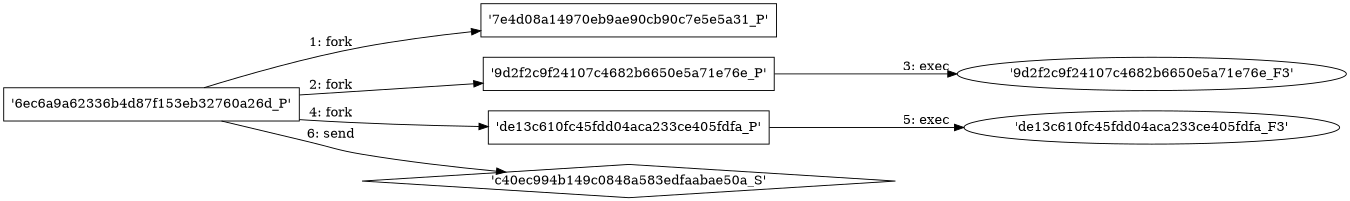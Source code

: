 digraph "D:\Learning\Paper\apt\基于CTI的攻击预警\Dataset\攻击图\ASGfromALLCTI\Threat Source newsletter (Oct. 10, 2019).dot" {
rankdir="LR"
size="9"
fixedsize="false"
splines="true"
nodesep=0.3
ranksep=0
fontsize=10
overlap="scalexy"
engine= "neato"
	"'6ec6a9a62336b4d87f153eb32760a26d_P'" [node_type=Process shape=box]
	"'7e4d08a14970eb9ae90cb90c7e5e5a31_P'" [node_type=Process shape=box]
	"'6ec6a9a62336b4d87f153eb32760a26d_P'" -> "'7e4d08a14970eb9ae90cb90c7e5e5a31_P'" [label="1: fork"]
	"'6ec6a9a62336b4d87f153eb32760a26d_P'" [node_type=Process shape=box]
	"'9d2f2c9f24107c4682b6650e5a71e76e_P'" [node_type=Process shape=box]
	"'6ec6a9a62336b4d87f153eb32760a26d_P'" -> "'9d2f2c9f24107c4682b6650e5a71e76e_P'" [label="2: fork"]
	"'9d2f2c9f24107c4682b6650e5a71e76e_P'" [node_type=Process shape=box]
	"'9d2f2c9f24107c4682b6650e5a71e76e_F3'" [node_type=File shape=ellipse]
	"'9d2f2c9f24107c4682b6650e5a71e76e_P'" -> "'9d2f2c9f24107c4682b6650e5a71e76e_F3'" [label="3: exec"]
	"'6ec6a9a62336b4d87f153eb32760a26d_P'" [node_type=Process shape=box]
	"'de13c610fc45fdd04aca233ce405fdfa_P'" [node_type=Process shape=box]
	"'6ec6a9a62336b4d87f153eb32760a26d_P'" -> "'de13c610fc45fdd04aca233ce405fdfa_P'" [label="4: fork"]
	"'de13c610fc45fdd04aca233ce405fdfa_P'" [node_type=Process shape=box]
	"'de13c610fc45fdd04aca233ce405fdfa_F3'" [node_type=File shape=ellipse]
	"'de13c610fc45fdd04aca233ce405fdfa_P'" -> "'de13c610fc45fdd04aca233ce405fdfa_F3'" [label="5: exec"]
	"'c40ec994b149c0848a583edfaabae50a_S'" [node_type=Socket shape=diamond]
	"'6ec6a9a62336b4d87f153eb32760a26d_P'" [node_type=Process shape=box]
	"'6ec6a9a62336b4d87f153eb32760a26d_P'" -> "'c40ec994b149c0848a583edfaabae50a_S'" [label="6: send"]
}

